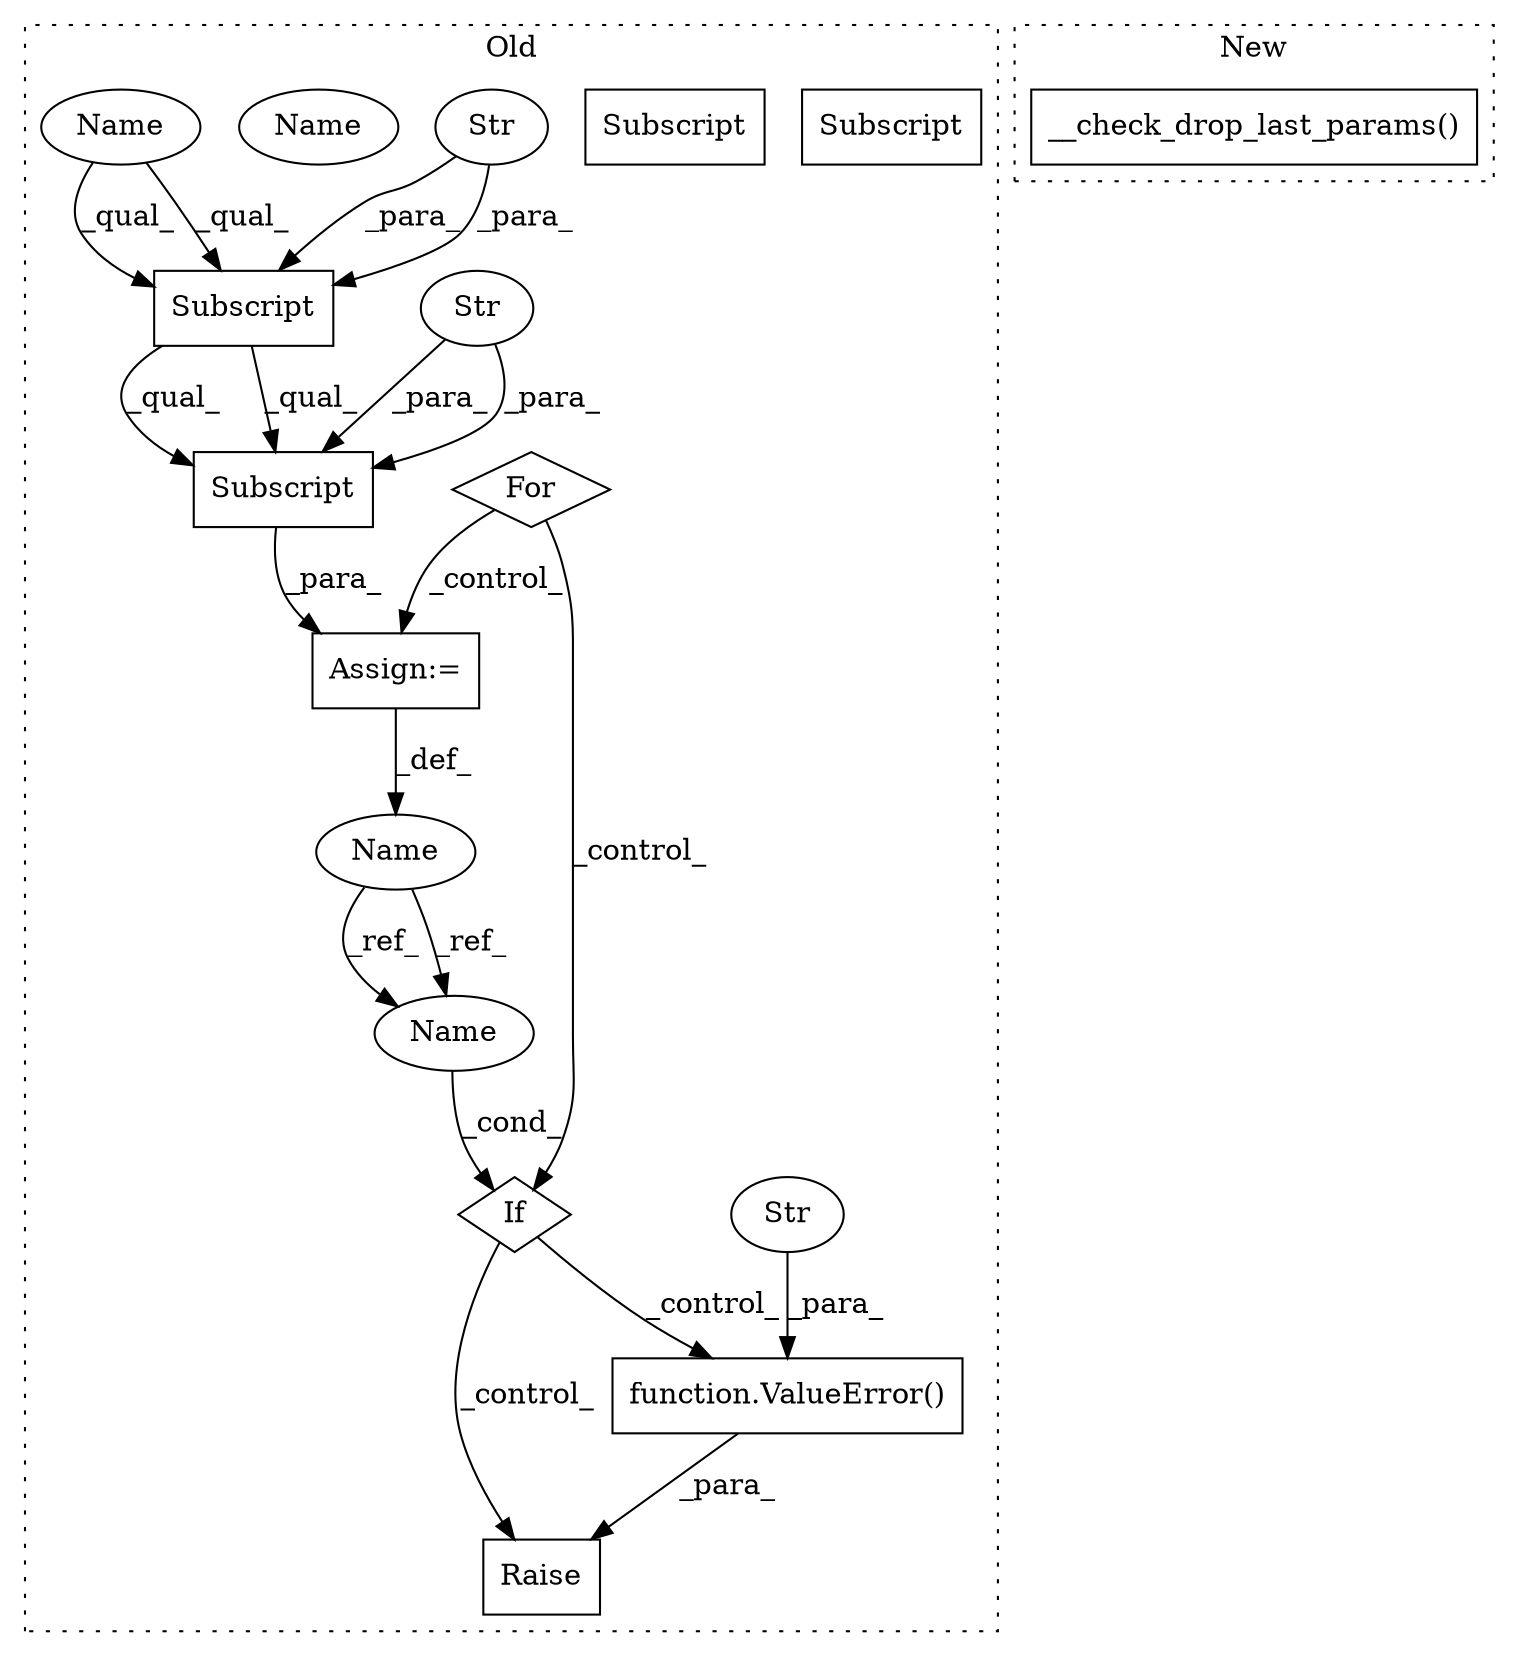 digraph G {
subgraph cluster0 {
1 [label="Subscript" a="63" s="4669,0" l="37,0" shape="box"];
3 [label="Subscript" a="63" s="4669,0" l="24,0" shape="box"];
4 [label="If" a="96" s="4719" l="3" shape="diamond"];
5 [label="Str" a="66" s="4694" l="11" shape="ellipse"];
6 [label="Str" a="66" s="4680" l="12" shape="ellipse"];
7 [label="Name" a="87" s="4657" l="9" shape="ellipse"];
8 [label="function.ValueError()" a="75" s="4755,4844" l="11,1" shape="box"];
9 [label="Str" a="66" s="4766" l="78" shape="ellipse"];
10 [label="Name" a="87" s="4722" l="9" shape="ellipse"];
11 [label="Raise" a="91" s="4749" l="6" shape="box"];
12 [label="For" a="107" s="4614,4643" l="4,14" shape="diamond"];
13 [label="Assign:=" a="68" s="4666" l="3" shape="box"];
14 [label="Subscript" a="63" s="4669,0" l="24,0" shape="box"];
15 [label="Name" a="87" s="4669" l="10" shape="ellipse"];
16 [label="Subscript" a="63" s="4669,0" l="37,0" shape="box"];
17 [label="Name" a="87" s="4722" l="9" shape="ellipse"];
label = "Old";
style="dotted";
}
subgraph cluster1 {
2 [label="__check_drop_last_params()" a="75" s="2904,2963" l="30,1" shape="box"];
label = "New";
style="dotted";
}
4 -> 8 [label="_control_"];
4 -> 11 [label="_control_"];
5 -> 16 [label="_para_"];
5 -> 16 [label="_para_"];
6 -> 14 [label="_para_"];
6 -> 14 [label="_para_"];
7 -> 17 [label="_ref_"];
7 -> 17 [label="_ref_"];
8 -> 11 [label="_para_"];
9 -> 8 [label="_para_"];
12 -> 13 [label="_control_"];
12 -> 4 [label="_control_"];
13 -> 7 [label="_def_"];
14 -> 16 [label="_qual_"];
14 -> 16 [label="_qual_"];
15 -> 14 [label="_qual_"];
15 -> 14 [label="_qual_"];
16 -> 13 [label="_para_"];
17 -> 4 [label="_cond_"];
}
